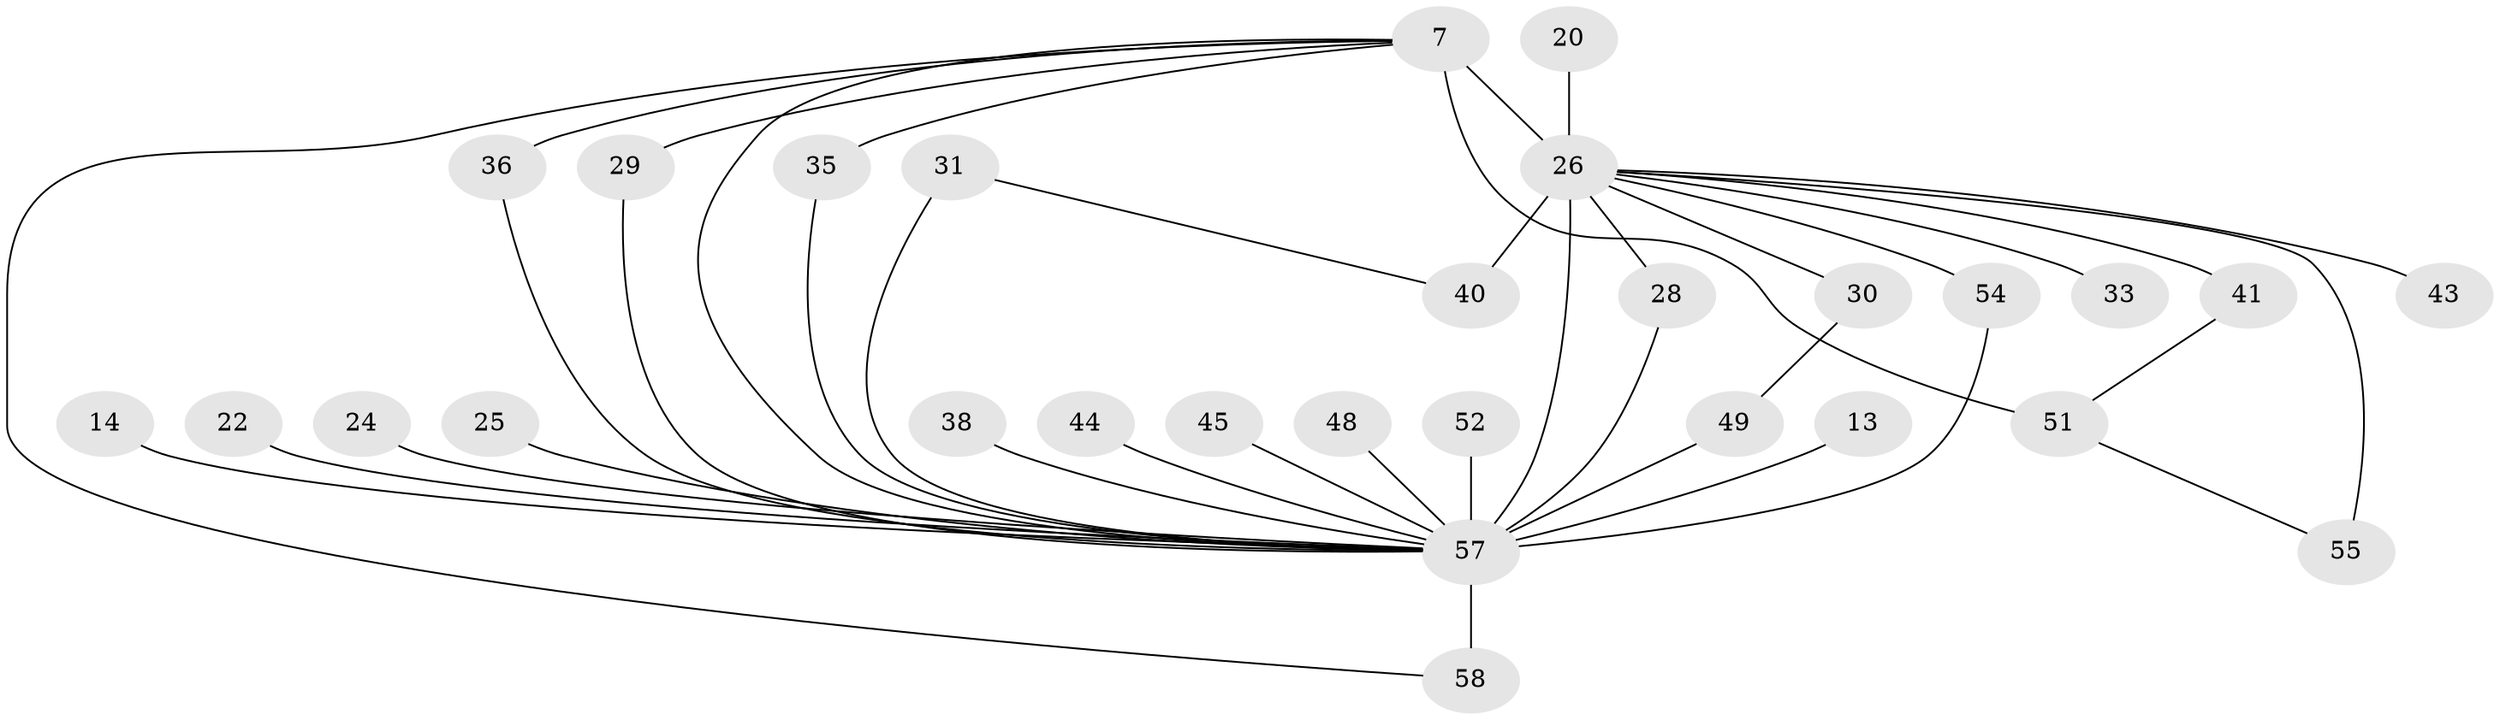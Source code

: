 // original degree distribution, {13: 0.034482758620689655, 15: 0.034482758620689655, 21: 0.034482758620689655, 16: 0.05172413793103448, 18: 0.017241379310344827, 3: 0.22413793103448276, 5: 0.017241379310344827, 2: 0.5344827586206896, 4: 0.05172413793103448}
// Generated by graph-tools (version 1.1) at 2025/45/03/09/25 04:45:39]
// undirected, 29 vertices, 39 edges
graph export_dot {
graph [start="1"]
  node [color=gray90,style=filled];
  7 [super="+6"];
  13;
  14;
  20;
  22;
  24;
  25;
  26 [super="+21+8+10"];
  28;
  29;
  30;
  31;
  33;
  35;
  36;
  38;
  40 [super="+39"];
  41;
  43;
  44;
  45;
  48;
  49;
  51 [super="+42+32"];
  52 [super="+11"];
  54;
  55 [super="+50"];
  57 [super="+47+37+23"];
  58 [super="+56+34+53"];
  7 -- 35;
  7 -- 58 [weight=2];
  7 -- 36;
  7 -- 29;
  7 -- 26 [weight=9];
  7 -- 57 [weight=8];
  7 -- 51 [weight=5];
  13 -- 57 [weight=2];
  14 -- 57 [weight=2];
  20 -- 26 [weight=2];
  22 -- 57 [weight=2];
  24 -- 57;
  25 -- 57 [weight=2];
  26 -- 33 [weight=2];
  26 -- 40 [weight=2];
  26 -- 41;
  26 -- 54;
  26 -- 55 [weight=2];
  26 -- 57 [weight=24];
  26 -- 28;
  26 -- 30 [weight=2];
  26 -- 43 [weight=2];
  28 -- 57;
  29 -- 57;
  30 -- 49;
  31 -- 40;
  31 -- 57 [weight=2];
  35 -- 57;
  36 -- 57;
  38 -- 57 [weight=2];
  41 -- 51;
  44 -- 57;
  45 -- 57;
  48 -- 57;
  49 -- 57;
  51 -- 55;
  52 -- 57 [weight=3];
  54 -- 57;
  57 -- 58 [weight=5];
}
